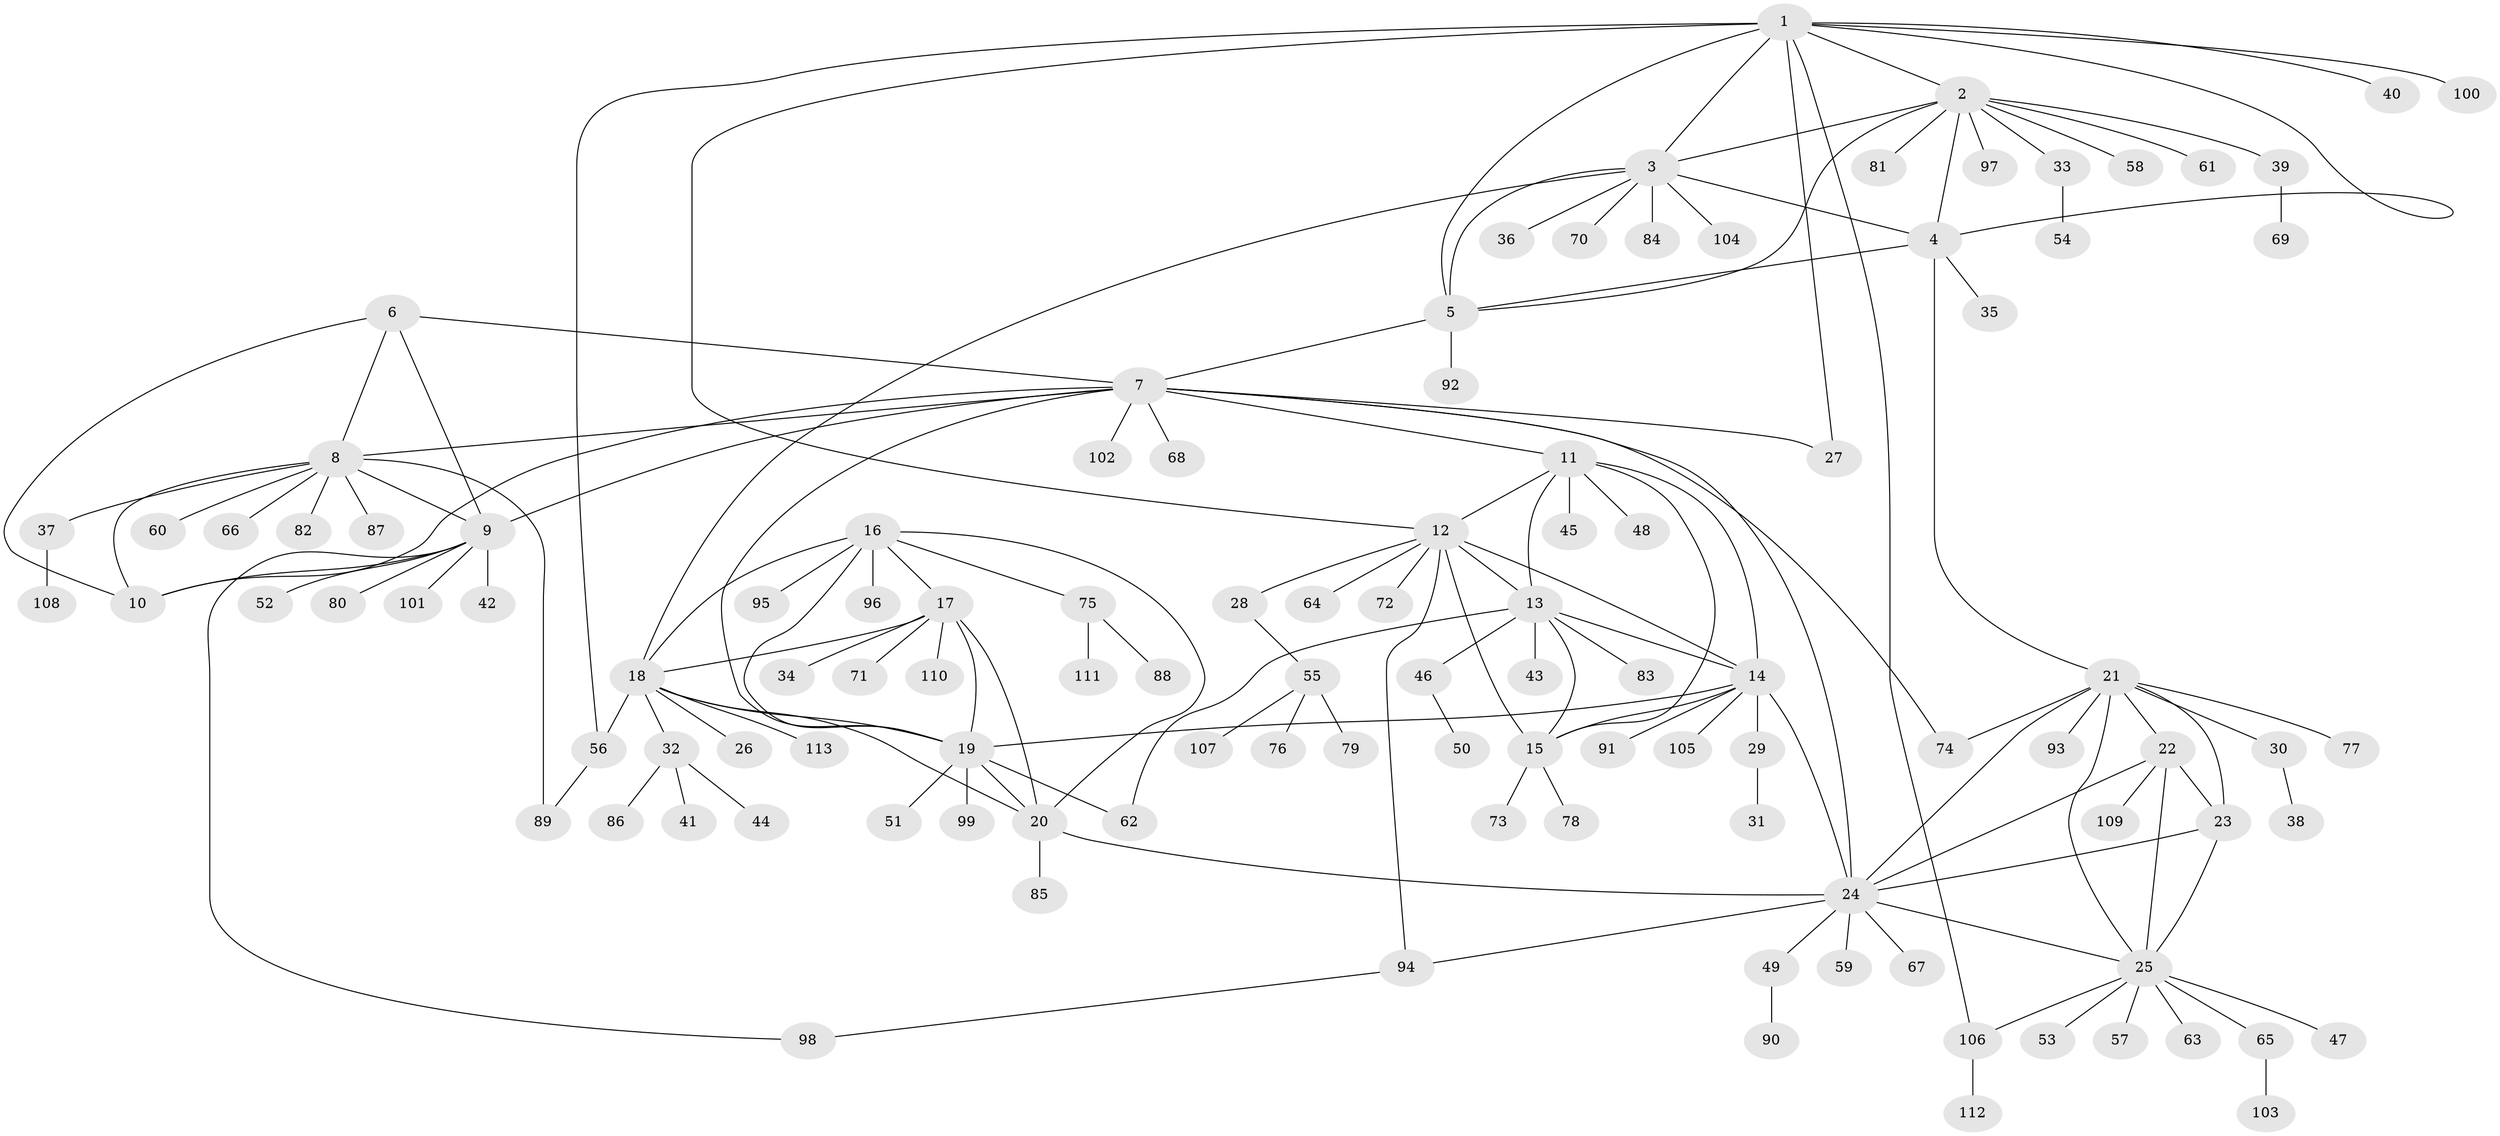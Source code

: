 // coarse degree distribution, {8: 0.02531645569620253, 16: 0.012658227848101266, 3: 0.0379746835443038, 11: 0.02531645569620253, 13: 0.012658227848101266, 9: 0.0379746835443038, 6: 0.02531645569620253, 4: 0.0379746835443038, 5: 0.02531645569620253, 7: 0.012658227848101266, 10: 0.012658227848101266, 1: 0.6582278481012658, 2: 0.0759493670886076}
// Generated by graph-tools (version 1.1) at 2025/19/03/04/25 18:19:54]
// undirected, 113 vertices, 156 edges
graph export_dot {
graph [start="1"]
  node [color=gray90,style=filled];
  1;
  2;
  3;
  4;
  5;
  6;
  7;
  8;
  9;
  10;
  11;
  12;
  13;
  14;
  15;
  16;
  17;
  18;
  19;
  20;
  21;
  22;
  23;
  24;
  25;
  26;
  27;
  28;
  29;
  30;
  31;
  32;
  33;
  34;
  35;
  36;
  37;
  38;
  39;
  40;
  41;
  42;
  43;
  44;
  45;
  46;
  47;
  48;
  49;
  50;
  51;
  52;
  53;
  54;
  55;
  56;
  57;
  58;
  59;
  60;
  61;
  62;
  63;
  64;
  65;
  66;
  67;
  68;
  69;
  70;
  71;
  72;
  73;
  74;
  75;
  76;
  77;
  78;
  79;
  80;
  81;
  82;
  83;
  84;
  85;
  86;
  87;
  88;
  89;
  90;
  91;
  92;
  93;
  94;
  95;
  96;
  97;
  98;
  99;
  100;
  101;
  102;
  103;
  104;
  105;
  106;
  107;
  108;
  109;
  110;
  111;
  112;
  113;
  1 -- 2;
  1 -- 3;
  1 -- 4;
  1 -- 5;
  1 -- 12;
  1 -- 27;
  1 -- 40;
  1 -- 56;
  1 -- 100;
  1 -- 106;
  2 -- 3;
  2 -- 4;
  2 -- 5;
  2 -- 33;
  2 -- 39;
  2 -- 58;
  2 -- 61;
  2 -- 81;
  2 -- 97;
  3 -- 4;
  3 -- 5;
  3 -- 18;
  3 -- 36;
  3 -- 70;
  3 -- 84;
  3 -- 104;
  4 -- 5;
  4 -- 21;
  4 -- 35;
  5 -- 7;
  5 -- 92;
  6 -- 7;
  6 -- 8;
  6 -- 9;
  6 -- 10;
  7 -- 8;
  7 -- 9;
  7 -- 10;
  7 -- 11;
  7 -- 19;
  7 -- 24;
  7 -- 27;
  7 -- 68;
  7 -- 74;
  7 -- 102;
  8 -- 9;
  8 -- 10;
  8 -- 37;
  8 -- 60;
  8 -- 66;
  8 -- 82;
  8 -- 87;
  8 -- 89;
  9 -- 10;
  9 -- 42;
  9 -- 52;
  9 -- 80;
  9 -- 98;
  9 -- 101;
  11 -- 12;
  11 -- 13;
  11 -- 14;
  11 -- 15;
  11 -- 45;
  11 -- 48;
  12 -- 13;
  12 -- 14;
  12 -- 15;
  12 -- 28;
  12 -- 64;
  12 -- 72;
  12 -- 94;
  13 -- 14;
  13 -- 15;
  13 -- 43;
  13 -- 46;
  13 -- 62;
  13 -- 83;
  14 -- 15;
  14 -- 19;
  14 -- 24;
  14 -- 29;
  14 -- 91;
  14 -- 105;
  15 -- 73;
  15 -- 78;
  16 -- 17;
  16 -- 18;
  16 -- 19;
  16 -- 20;
  16 -- 75;
  16 -- 95;
  16 -- 96;
  17 -- 18;
  17 -- 19;
  17 -- 20;
  17 -- 34;
  17 -- 71;
  17 -- 110;
  18 -- 19;
  18 -- 20;
  18 -- 26;
  18 -- 32;
  18 -- 56;
  18 -- 113;
  19 -- 20;
  19 -- 51;
  19 -- 62;
  19 -- 99;
  20 -- 24;
  20 -- 85;
  21 -- 22;
  21 -- 23;
  21 -- 24;
  21 -- 25;
  21 -- 30;
  21 -- 74;
  21 -- 77;
  21 -- 93;
  22 -- 23;
  22 -- 24;
  22 -- 25;
  22 -- 109;
  23 -- 24;
  23 -- 25;
  24 -- 25;
  24 -- 49;
  24 -- 59;
  24 -- 67;
  24 -- 94;
  25 -- 47;
  25 -- 53;
  25 -- 57;
  25 -- 63;
  25 -- 65;
  25 -- 106;
  28 -- 55;
  29 -- 31;
  30 -- 38;
  32 -- 41;
  32 -- 44;
  32 -- 86;
  33 -- 54;
  37 -- 108;
  39 -- 69;
  46 -- 50;
  49 -- 90;
  55 -- 76;
  55 -- 79;
  55 -- 107;
  56 -- 89;
  65 -- 103;
  75 -- 88;
  75 -- 111;
  94 -- 98;
  106 -- 112;
}
